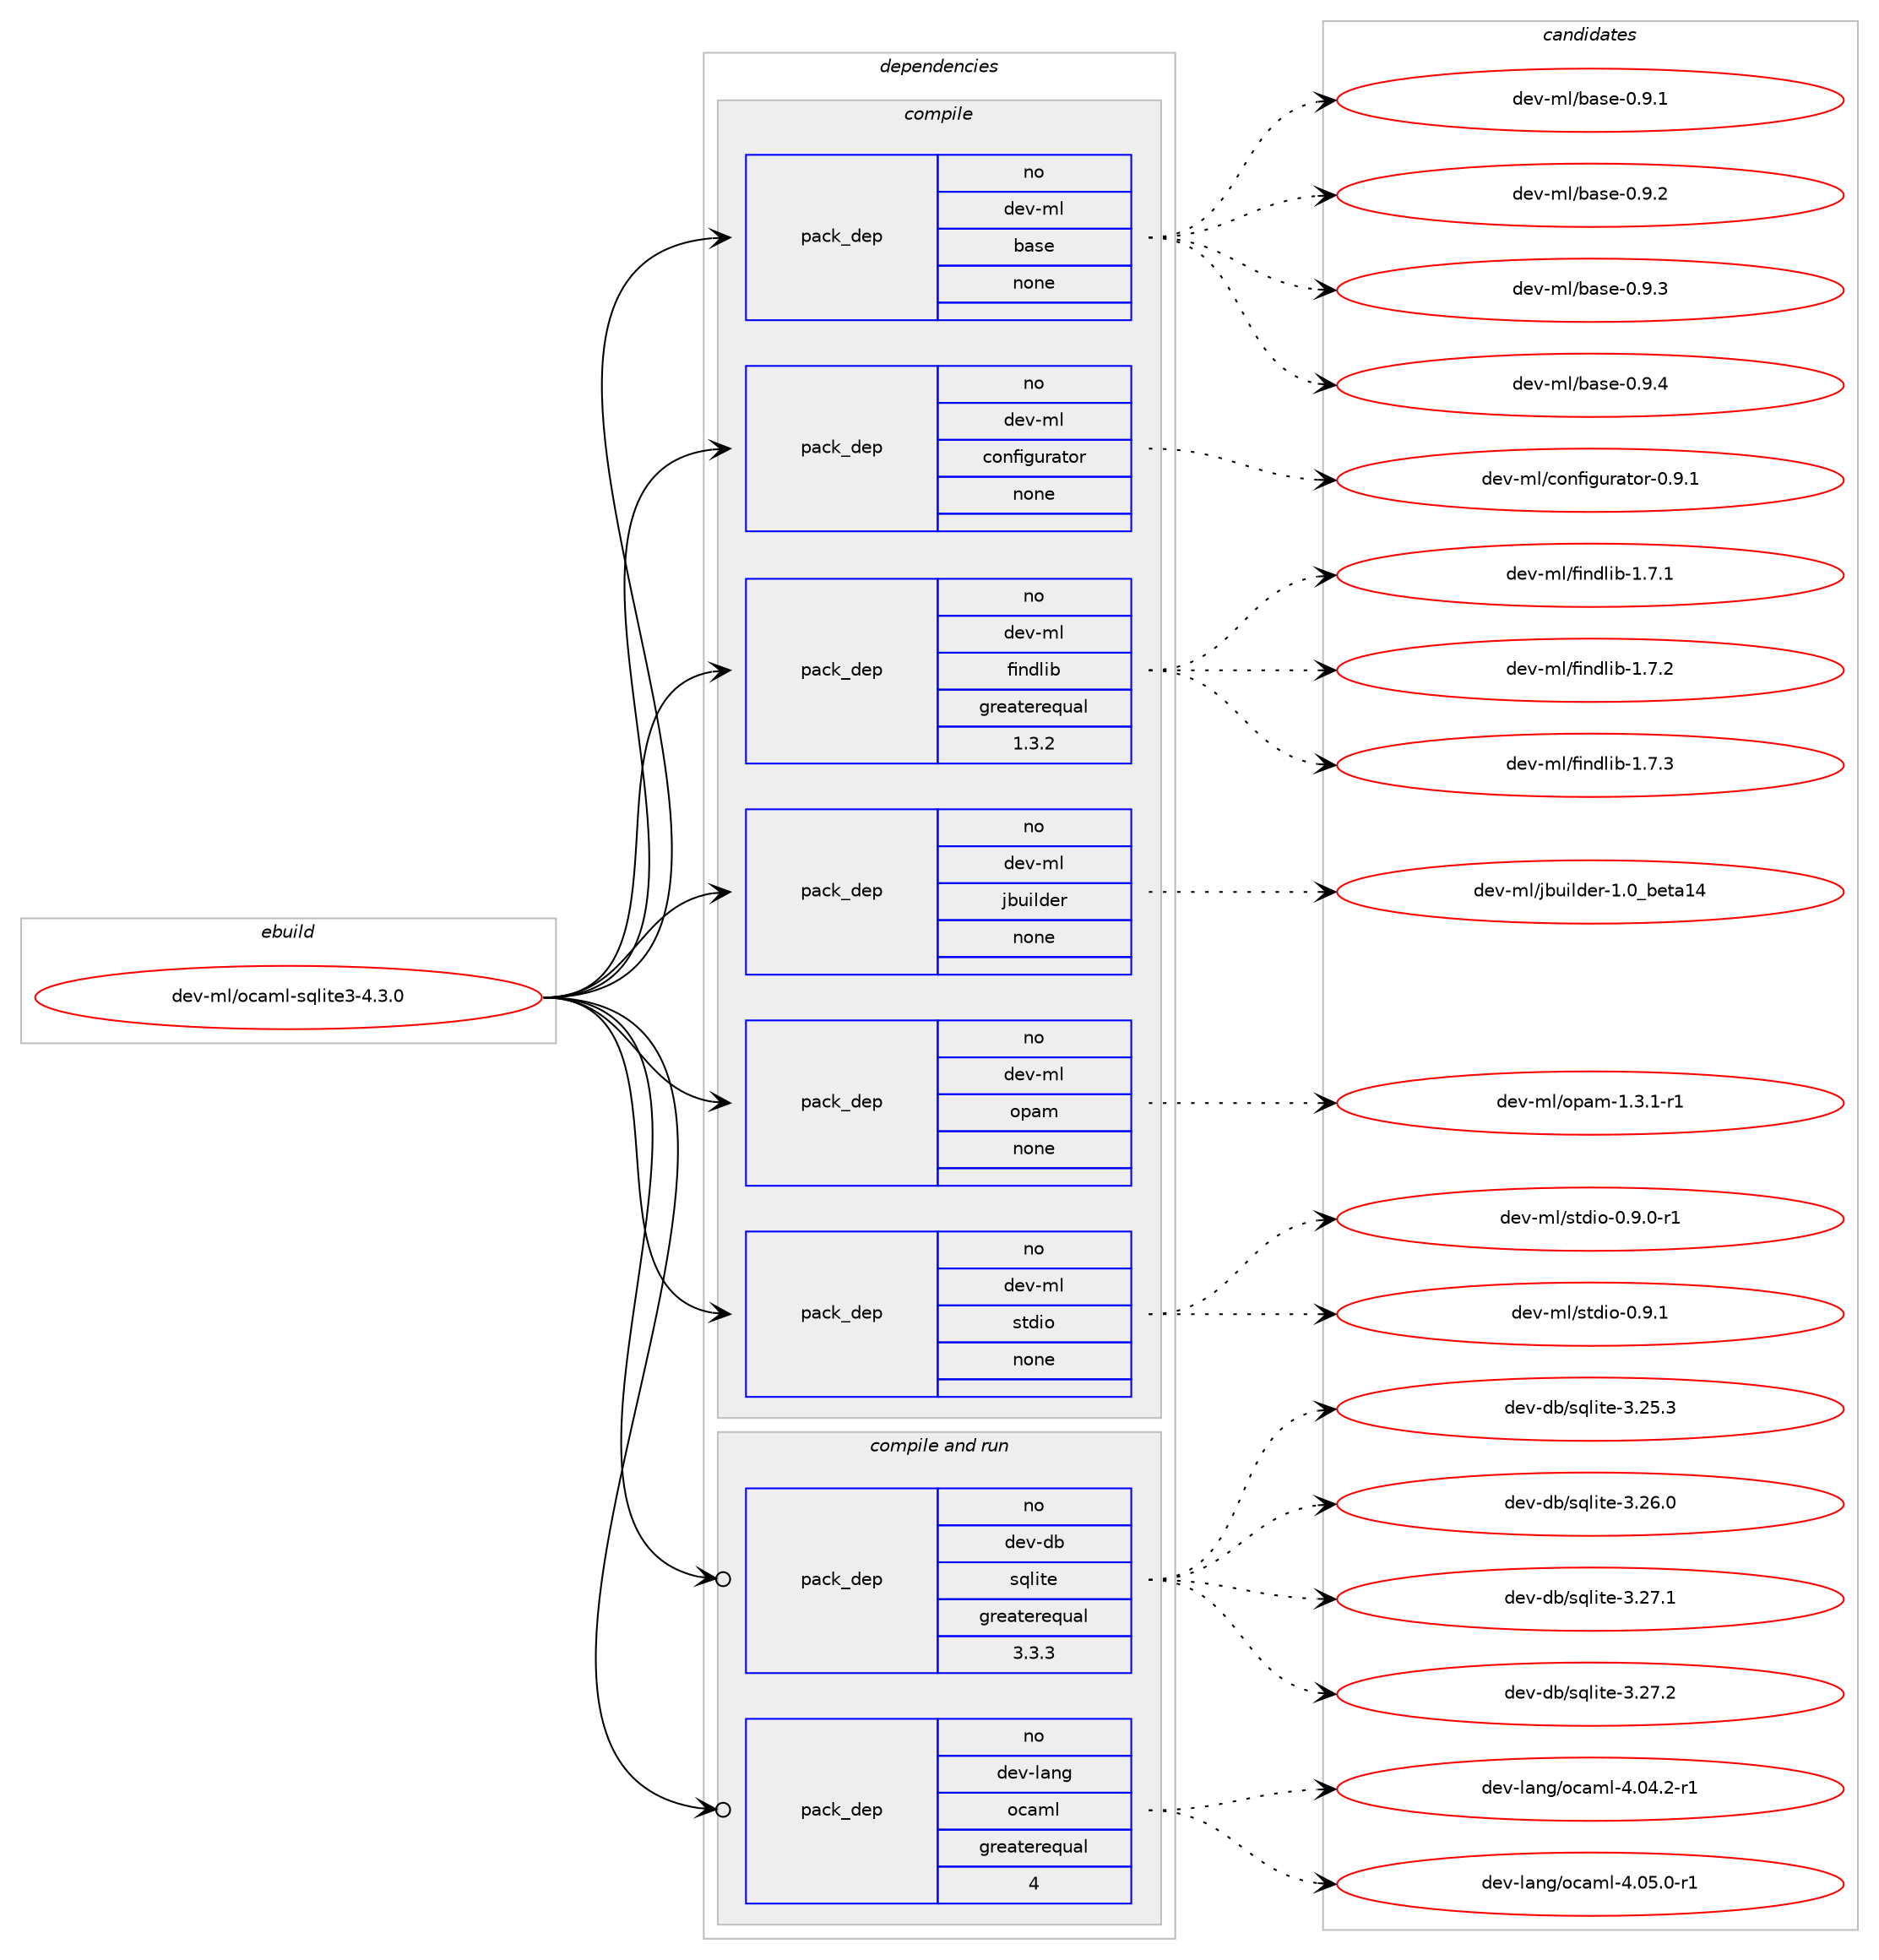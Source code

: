 digraph prolog {

# *************
# Graph options
# *************

newrank=true;
concentrate=true;
compound=true;
graph [rankdir=LR,fontname=Helvetica,fontsize=10,ranksep=1.5];#, ranksep=2.5, nodesep=0.2];
edge  [arrowhead=vee];
node  [fontname=Helvetica,fontsize=10];

# **********
# The ebuild
# **********

subgraph cluster_leftcol {
color=gray;
rank=same;
label=<<i>ebuild</i>>;
id [label="dev-ml/ocaml-sqlite3-4.3.0", color=red, width=4, href="../dev-ml/ocaml-sqlite3-4.3.0.svg"];
}

# ****************
# The dependencies
# ****************

subgraph cluster_midcol {
color=gray;
label=<<i>dependencies</i>>;
subgraph cluster_compile {
fillcolor="#eeeeee";
style=filled;
label=<<i>compile</i>>;
subgraph pack984927 {
dependency1375547 [label=<<TABLE BORDER="0" CELLBORDER="1" CELLSPACING="0" CELLPADDING="4" WIDTH="220"><TR><TD ROWSPAN="6" CELLPADDING="30">pack_dep</TD></TR><TR><TD WIDTH="110">no</TD></TR><TR><TD>dev-ml</TD></TR><TR><TD>base</TD></TR><TR><TD>none</TD></TR><TR><TD></TD></TR></TABLE>>, shape=none, color=blue];
}
id:e -> dependency1375547:w [weight=20,style="solid",arrowhead="vee"];
subgraph pack984928 {
dependency1375548 [label=<<TABLE BORDER="0" CELLBORDER="1" CELLSPACING="0" CELLPADDING="4" WIDTH="220"><TR><TD ROWSPAN="6" CELLPADDING="30">pack_dep</TD></TR><TR><TD WIDTH="110">no</TD></TR><TR><TD>dev-ml</TD></TR><TR><TD>configurator</TD></TR><TR><TD>none</TD></TR><TR><TD></TD></TR></TABLE>>, shape=none, color=blue];
}
id:e -> dependency1375548:w [weight=20,style="solid",arrowhead="vee"];
subgraph pack984929 {
dependency1375549 [label=<<TABLE BORDER="0" CELLBORDER="1" CELLSPACING="0" CELLPADDING="4" WIDTH="220"><TR><TD ROWSPAN="6" CELLPADDING="30">pack_dep</TD></TR><TR><TD WIDTH="110">no</TD></TR><TR><TD>dev-ml</TD></TR><TR><TD>findlib</TD></TR><TR><TD>greaterequal</TD></TR><TR><TD>1.3.2</TD></TR></TABLE>>, shape=none, color=blue];
}
id:e -> dependency1375549:w [weight=20,style="solid",arrowhead="vee"];
subgraph pack984930 {
dependency1375550 [label=<<TABLE BORDER="0" CELLBORDER="1" CELLSPACING="0" CELLPADDING="4" WIDTH="220"><TR><TD ROWSPAN="6" CELLPADDING="30">pack_dep</TD></TR><TR><TD WIDTH="110">no</TD></TR><TR><TD>dev-ml</TD></TR><TR><TD>jbuilder</TD></TR><TR><TD>none</TD></TR><TR><TD></TD></TR></TABLE>>, shape=none, color=blue];
}
id:e -> dependency1375550:w [weight=20,style="solid",arrowhead="vee"];
subgraph pack984931 {
dependency1375551 [label=<<TABLE BORDER="0" CELLBORDER="1" CELLSPACING="0" CELLPADDING="4" WIDTH="220"><TR><TD ROWSPAN="6" CELLPADDING="30">pack_dep</TD></TR><TR><TD WIDTH="110">no</TD></TR><TR><TD>dev-ml</TD></TR><TR><TD>opam</TD></TR><TR><TD>none</TD></TR><TR><TD></TD></TR></TABLE>>, shape=none, color=blue];
}
id:e -> dependency1375551:w [weight=20,style="solid",arrowhead="vee"];
subgraph pack984932 {
dependency1375552 [label=<<TABLE BORDER="0" CELLBORDER="1" CELLSPACING="0" CELLPADDING="4" WIDTH="220"><TR><TD ROWSPAN="6" CELLPADDING="30">pack_dep</TD></TR><TR><TD WIDTH="110">no</TD></TR><TR><TD>dev-ml</TD></TR><TR><TD>stdio</TD></TR><TR><TD>none</TD></TR><TR><TD></TD></TR></TABLE>>, shape=none, color=blue];
}
id:e -> dependency1375552:w [weight=20,style="solid",arrowhead="vee"];
}
subgraph cluster_compileandrun {
fillcolor="#eeeeee";
style=filled;
label=<<i>compile and run</i>>;
subgraph pack984933 {
dependency1375553 [label=<<TABLE BORDER="0" CELLBORDER="1" CELLSPACING="0" CELLPADDING="4" WIDTH="220"><TR><TD ROWSPAN="6" CELLPADDING="30">pack_dep</TD></TR><TR><TD WIDTH="110">no</TD></TR><TR><TD>dev-db</TD></TR><TR><TD>sqlite</TD></TR><TR><TD>greaterequal</TD></TR><TR><TD>3.3.3</TD></TR></TABLE>>, shape=none, color=blue];
}
id:e -> dependency1375553:w [weight=20,style="solid",arrowhead="odotvee"];
subgraph pack984934 {
dependency1375554 [label=<<TABLE BORDER="0" CELLBORDER="1" CELLSPACING="0" CELLPADDING="4" WIDTH="220"><TR><TD ROWSPAN="6" CELLPADDING="30">pack_dep</TD></TR><TR><TD WIDTH="110">no</TD></TR><TR><TD>dev-lang</TD></TR><TR><TD>ocaml</TD></TR><TR><TD>greaterequal</TD></TR><TR><TD>4</TD></TR></TABLE>>, shape=none, color=blue];
}
id:e -> dependency1375554:w [weight=20,style="solid",arrowhead="odotvee"];
}
subgraph cluster_run {
fillcolor="#eeeeee";
style=filled;
label=<<i>run</i>>;
}
}

# **************
# The candidates
# **************

subgraph cluster_choices {
rank=same;
color=gray;
label=<<i>candidates</i>>;

subgraph choice984927 {
color=black;
nodesep=1;
choice10010111845109108479897115101454846574649 [label="dev-ml/base-0.9.1", color=red, width=4,href="../dev-ml/base-0.9.1.svg"];
choice10010111845109108479897115101454846574650 [label="dev-ml/base-0.9.2", color=red, width=4,href="../dev-ml/base-0.9.2.svg"];
choice10010111845109108479897115101454846574651 [label="dev-ml/base-0.9.3", color=red, width=4,href="../dev-ml/base-0.9.3.svg"];
choice10010111845109108479897115101454846574652 [label="dev-ml/base-0.9.4", color=red, width=4,href="../dev-ml/base-0.9.4.svg"];
dependency1375547:e -> choice10010111845109108479897115101454846574649:w [style=dotted,weight="100"];
dependency1375547:e -> choice10010111845109108479897115101454846574650:w [style=dotted,weight="100"];
dependency1375547:e -> choice10010111845109108479897115101454846574651:w [style=dotted,weight="100"];
dependency1375547:e -> choice10010111845109108479897115101454846574652:w [style=dotted,weight="100"];
}
subgraph choice984928 {
color=black;
nodesep=1;
choice10010111845109108479911111010210510311711497116111114454846574649 [label="dev-ml/configurator-0.9.1", color=red, width=4,href="../dev-ml/configurator-0.9.1.svg"];
dependency1375548:e -> choice10010111845109108479911111010210510311711497116111114454846574649:w [style=dotted,weight="100"];
}
subgraph choice984929 {
color=black;
nodesep=1;
choice100101118451091084710210511010010810598454946554649 [label="dev-ml/findlib-1.7.1", color=red, width=4,href="../dev-ml/findlib-1.7.1.svg"];
choice100101118451091084710210511010010810598454946554650 [label="dev-ml/findlib-1.7.2", color=red, width=4,href="../dev-ml/findlib-1.7.2.svg"];
choice100101118451091084710210511010010810598454946554651 [label="dev-ml/findlib-1.7.3", color=red, width=4,href="../dev-ml/findlib-1.7.3.svg"];
dependency1375549:e -> choice100101118451091084710210511010010810598454946554649:w [style=dotted,weight="100"];
dependency1375549:e -> choice100101118451091084710210511010010810598454946554650:w [style=dotted,weight="100"];
dependency1375549:e -> choice100101118451091084710210511010010810598454946554651:w [style=dotted,weight="100"];
}
subgraph choice984930 {
color=black;
nodesep=1;
choice100101118451091084710698117105108100101114454946489598101116974952 [label="dev-ml/jbuilder-1.0_beta14", color=red, width=4,href="../dev-ml/jbuilder-1.0_beta14.svg"];
dependency1375550:e -> choice100101118451091084710698117105108100101114454946489598101116974952:w [style=dotted,weight="100"];
}
subgraph choice984931 {
color=black;
nodesep=1;
choice1001011184510910847111112971094549465146494511449 [label="dev-ml/opam-1.3.1-r1", color=red, width=4,href="../dev-ml/opam-1.3.1-r1.svg"];
dependency1375551:e -> choice1001011184510910847111112971094549465146494511449:w [style=dotted,weight="100"];
}
subgraph choice984932 {
color=black;
nodesep=1;
choice10010111845109108471151161001051114548465746484511449 [label="dev-ml/stdio-0.9.0-r1", color=red, width=4,href="../dev-ml/stdio-0.9.0-r1.svg"];
choice1001011184510910847115116100105111454846574649 [label="dev-ml/stdio-0.9.1", color=red, width=4,href="../dev-ml/stdio-0.9.1.svg"];
dependency1375552:e -> choice10010111845109108471151161001051114548465746484511449:w [style=dotted,weight="100"];
dependency1375552:e -> choice1001011184510910847115116100105111454846574649:w [style=dotted,weight="100"];
}
subgraph choice984933 {
color=black;
nodesep=1;
choice10010111845100984711511310810511610145514650534651 [label="dev-db/sqlite-3.25.3", color=red, width=4,href="../dev-db/sqlite-3.25.3.svg"];
choice10010111845100984711511310810511610145514650544648 [label="dev-db/sqlite-3.26.0", color=red, width=4,href="../dev-db/sqlite-3.26.0.svg"];
choice10010111845100984711511310810511610145514650554649 [label="dev-db/sqlite-3.27.1", color=red, width=4,href="../dev-db/sqlite-3.27.1.svg"];
choice10010111845100984711511310810511610145514650554650 [label="dev-db/sqlite-3.27.2", color=red, width=4,href="../dev-db/sqlite-3.27.2.svg"];
dependency1375553:e -> choice10010111845100984711511310810511610145514650534651:w [style=dotted,weight="100"];
dependency1375553:e -> choice10010111845100984711511310810511610145514650544648:w [style=dotted,weight="100"];
dependency1375553:e -> choice10010111845100984711511310810511610145514650554649:w [style=dotted,weight="100"];
dependency1375553:e -> choice10010111845100984711511310810511610145514650554650:w [style=dotted,weight="100"];
}
subgraph choice984934 {
color=black;
nodesep=1;
choice1001011184510897110103471119997109108455246485246504511449 [label="dev-lang/ocaml-4.04.2-r1", color=red, width=4,href="../dev-lang/ocaml-4.04.2-r1.svg"];
choice1001011184510897110103471119997109108455246485346484511449 [label="dev-lang/ocaml-4.05.0-r1", color=red, width=4,href="../dev-lang/ocaml-4.05.0-r1.svg"];
dependency1375554:e -> choice1001011184510897110103471119997109108455246485246504511449:w [style=dotted,weight="100"];
dependency1375554:e -> choice1001011184510897110103471119997109108455246485346484511449:w [style=dotted,weight="100"];
}
}

}
